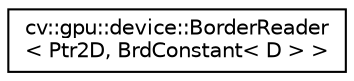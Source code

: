 digraph "Graphical Class Hierarchy"
{
 // LATEX_PDF_SIZE
  edge [fontname="Helvetica",fontsize="10",labelfontname="Helvetica",labelfontsize="10"];
  node [fontname="Helvetica",fontsize="10",shape=record];
  rankdir="LR";
  Node0 [label="cv::gpu::device::BorderReader\l\< Ptr2D, BrdConstant\< D \> \>",height=0.2,width=0.4,color="black", fillcolor="white", style="filled",URL="$structcv_1_1gpu_1_1device_1_1_border_reader_3_01_ptr2_d_00_01_brd_constant_3_01_d_01_4_01_4.html",tooltip=" "];
}
